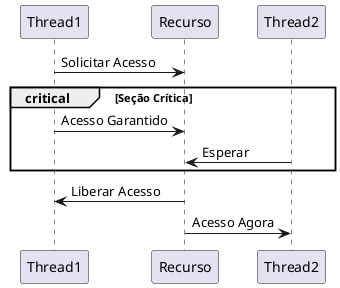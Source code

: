 @startuml Critical.Sequence
participant Thread1
participant Recurso
participant Thread2

Thread1 -> Recurso: Solicitar Acesso
critical Seção Crítica
    Thread1 -> Recurso: Acesso Garantido
    Thread2 -> Recurso: Esperar
end
Recurso -> Thread1: Liberar Acesso
Recurso -> Thread2: Acesso Agora
@enduml
